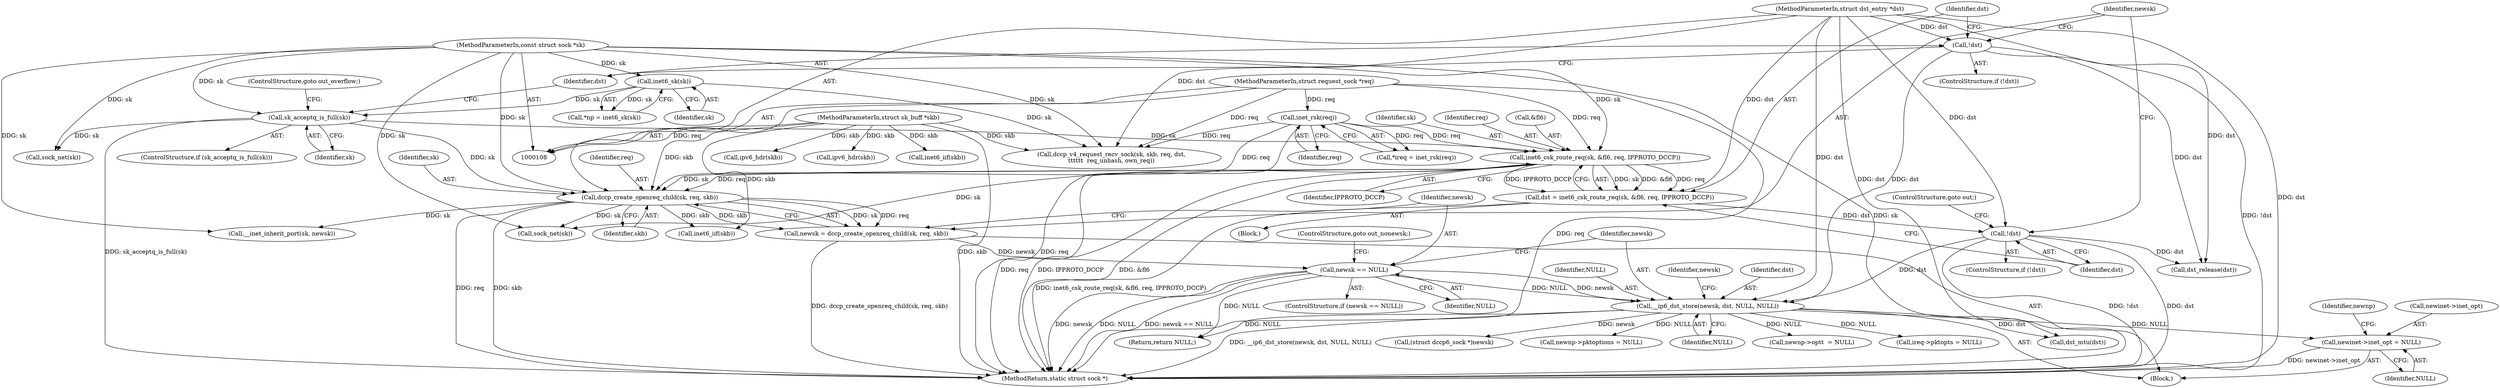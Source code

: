 digraph "0_linux_45f6fad84cc305103b28d73482b344d7f5b76f39_0@pointer" {
"1000336" [label="(Call,newinet->inet_opt = NULL)"];
"1000263" [label="(Call,__ip6_dst_store(newsk, dst, NULL, NULL))"];
"1000259" [label="(Call,newsk == NULL)"];
"1000252" [label="(Call,newsk = dccp_create_openreq_child(sk, req, skb))"];
"1000254" [label="(Call,dccp_create_openreq_child(sk, req, skb))"];
"1000232" [label="(Call,sk_acceptq_is_full(sk))"];
"1000125" [label="(Call,inet6_sk(sk))"];
"1000109" [label="(MethodParameterIn,const struct sock *sk)"];
"1000242" [label="(Call,inet6_csk_route_req(sk, &fl6, req, IPPROTO_DCCP))"];
"1000119" [label="(Call,inet_rsk(req))"];
"1000111" [label="(MethodParameterIn,struct request_sock *req)"];
"1000110" [label="(MethodParameterIn,struct sk_buff *skb)"];
"1000236" [label="(Call,!dst)"];
"1000112" [label="(MethodParameterIn,struct dst_entry *dst)"];
"1000249" [label="(Call,!dst)"];
"1000240" [label="(Call,dst = inet6_csk_route_req(sk, &fl6, req, IPPROTO_DCCP))"];
"1000255" [label="(Identifier,sk)"];
"1000258" [label="(ControlStructure,if (newsk == NULL))"];
"1000267" [label="(Identifier,NULL)"];
"1000336" [label="(Call,newinet->inet_opt = NULL)"];
"1000241" [label="(Identifier,dst)"];
"1000254" [label="(Call,dccp_create_openreq_child(sk, req, skb))"];
"1000265" [label="(Identifier,dst)"];
"1000491" [label="(Call,sock_net(sk))"];
"1000366" [label="(Call,inet6_iif(skb))"];
"1000499" [label="(Call,sock_net(sk))"];
"1000220" [label="(Call,ipv6_hdr(skb))"];
"1000141" [label="(Call,dccp_v4_request_recv_sock(sk, skb, req, dst,\n\t\t\t\t\t\t  req_unhash, own_req))"];
"1000252" [label="(Call,newsk = dccp_create_openreq_child(sk, req, skb))"];
"1000123" [label="(Call,*np = inet6_sk(sk))"];
"1000435" [label="(Call,__inet_inherit_port(sk, newsk))"];
"1000264" [label="(Identifier,newsk)"];
"1000125" [label="(Call,inet6_sk(sk))"];
"1000253" [label="(Identifier,newsk)"];
"1000115" [label="(Block,)"];
"1000247" [label="(Identifier,IPPROTO_DCCP)"];
"1000119" [label="(Call,inet_rsk(req))"];
"1000257" [label="(Identifier,skb)"];
"1000337" [label="(Call,newinet->inet_opt)"];
"1000357" [label="(Call,newnp->opt\t  = NULL)"];
"1000261" [label="(Identifier,NULL)"];
"1000110" [label="(MethodParameterIn,struct sk_buff *skb)"];
"1000256" [label="(Identifier,req)"];
"1000120" [label="(Identifier,req)"];
"1000417" [label="(Call,dst_mtu(dst))"];
"1000266" [label="(Identifier,NULL)"];
"1000344" [label="(Identifier,newnp)"];
"1000234" [label="(ControlStructure,goto out_overflow;)"];
"1000240" [label="(Call,dst = inet6_csk_route_req(sk, &fl6, req, IPPROTO_DCCP))"];
"1000250" [label="(Identifier,dst)"];
"1000126" [label="(Identifier,sk)"];
"1000248" [label="(ControlStructure,if (!dst))"];
"1000259" [label="(Call,newsk == NULL)"];
"1000236" [label="(Call,!dst)"];
"1000117" [label="(Call,*ireq = inet_rsk(req))"];
"1000244" [label="(Call,&fl6)"];
"1000249" [label="(Call,!dst)"];
"1000213" [label="(Call,inet6_iif(skb))"];
"1000233" [label="(Identifier,sk)"];
"1000112" [label="(MethodParameterIn,struct dst_entry *dst)"];
"1000111" [label="(MethodParameterIn,struct request_sock *req)"];
"1000235" [label="(ControlStructure,if (!dst))"];
"1000231" [label="(ControlStructure,if (sk_acceptq_is_full(sk)))"];
"1000473" [label="(Call,ireq->pktopts = NULL)"];
"1000284" [label="(Call,(struct dccp6_sock *)newsk)"];
"1000352" [label="(Call,newnp->pktoptions = NULL)"];
"1000260" [label="(Identifier,newsk)"];
"1000242" [label="(Call,inet6_csk_route_req(sk, &fl6, req, IPPROTO_DCCP))"];
"1000237" [label="(Identifier,dst)"];
"1000373" [label="(Call,ipv6_hdr(skb))"];
"1000502" [label="(Return,return NULL;)"];
"1000251" [label="(ControlStructure,goto out;)"];
"1000238" [label="(Block,)"];
"1000109" [label="(MethodParameterIn,const struct sock *sk)"];
"1000243" [label="(Identifier,sk)"];
"1000340" [label="(Identifier,NULL)"];
"1000504" [label="(MethodReturn,static struct sock *)"];
"1000232" [label="(Call,sk_acceptq_is_full(sk))"];
"1000495" [label="(Call,dst_release(dst))"];
"1000246" [label="(Identifier,req)"];
"1000262" [label="(ControlStructure,goto out_nonewsk;)"];
"1000270" [label="(Identifier,newsk)"];
"1000263" [label="(Call,__ip6_dst_store(newsk, dst, NULL, NULL))"];
"1000336" -> "1000115"  [label="AST: "];
"1000336" -> "1000340"  [label="CFG: "];
"1000337" -> "1000336"  [label="AST: "];
"1000340" -> "1000336"  [label="AST: "];
"1000344" -> "1000336"  [label="CFG: "];
"1000336" -> "1000504"  [label="DDG: newinet->inet_opt"];
"1000263" -> "1000336"  [label="DDG: NULL"];
"1000263" -> "1000115"  [label="AST: "];
"1000263" -> "1000267"  [label="CFG: "];
"1000264" -> "1000263"  [label="AST: "];
"1000265" -> "1000263"  [label="AST: "];
"1000266" -> "1000263"  [label="AST: "];
"1000267" -> "1000263"  [label="AST: "];
"1000270" -> "1000263"  [label="CFG: "];
"1000263" -> "1000504"  [label="DDG: __ip6_dst_store(newsk, dst, NULL, NULL)"];
"1000259" -> "1000263"  [label="DDG: newsk"];
"1000259" -> "1000263"  [label="DDG: NULL"];
"1000236" -> "1000263"  [label="DDG: dst"];
"1000249" -> "1000263"  [label="DDG: dst"];
"1000112" -> "1000263"  [label="DDG: dst"];
"1000263" -> "1000284"  [label="DDG: newsk"];
"1000263" -> "1000352"  [label="DDG: NULL"];
"1000263" -> "1000357"  [label="DDG: NULL"];
"1000263" -> "1000417"  [label="DDG: dst"];
"1000263" -> "1000473"  [label="DDG: NULL"];
"1000263" -> "1000502"  [label="DDG: NULL"];
"1000259" -> "1000258"  [label="AST: "];
"1000259" -> "1000261"  [label="CFG: "];
"1000260" -> "1000259"  [label="AST: "];
"1000261" -> "1000259"  [label="AST: "];
"1000262" -> "1000259"  [label="CFG: "];
"1000264" -> "1000259"  [label="CFG: "];
"1000259" -> "1000504"  [label="DDG: newsk == NULL"];
"1000259" -> "1000504"  [label="DDG: newsk"];
"1000259" -> "1000504"  [label="DDG: NULL"];
"1000252" -> "1000259"  [label="DDG: newsk"];
"1000259" -> "1000502"  [label="DDG: NULL"];
"1000252" -> "1000115"  [label="AST: "];
"1000252" -> "1000254"  [label="CFG: "];
"1000253" -> "1000252"  [label="AST: "];
"1000254" -> "1000252"  [label="AST: "];
"1000260" -> "1000252"  [label="CFG: "];
"1000252" -> "1000504"  [label="DDG: dccp_create_openreq_child(sk, req, skb)"];
"1000254" -> "1000252"  [label="DDG: sk"];
"1000254" -> "1000252"  [label="DDG: req"];
"1000254" -> "1000252"  [label="DDG: skb"];
"1000254" -> "1000257"  [label="CFG: "];
"1000255" -> "1000254"  [label="AST: "];
"1000256" -> "1000254"  [label="AST: "];
"1000257" -> "1000254"  [label="AST: "];
"1000254" -> "1000504"  [label="DDG: skb"];
"1000254" -> "1000504"  [label="DDG: req"];
"1000232" -> "1000254"  [label="DDG: sk"];
"1000242" -> "1000254"  [label="DDG: sk"];
"1000242" -> "1000254"  [label="DDG: req"];
"1000109" -> "1000254"  [label="DDG: sk"];
"1000119" -> "1000254"  [label="DDG: req"];
"1000111" -> "1000254"  [label="DDG: req"];
"1000110" -> "1000254"  [label="DDG: skb"];
"1000254" -> "1000366"  [label="DDG: skb"];
"1000254" -> "1000435"  [label="DDG: sk"];
"1000254" -> "1000499"  [label="DDG: sk"];
"1000232" -> "1000231"  [label="AST: "];
"1000232" -> "1000233"  [label="CFG: "];
"1000233" -> "1000232"  [label="AST: "];
"1000234" -> "1000232"  [label="CFG: "];
"1000237" -> "1000232"  [label="CFG: "];
"1000232" -> "1000504"  [label="DDG: sk_acceptq_is_full(sk)"];
"1000125" -> "1000232"  [label="DDG: sk"];
"1000109" -> "1000232"  [label="DDG: sk"];
"1000232" -> "1000242"  [label="DDG: sk"];
"1000232" -> "1000491"  [label="DDG: sk"];
"1000125" -> "1000123"  [label="AST: "];
"1000125" -> "1000126"  [label="CFG: "];
"1000126" -> "1000125"  [label="AST: "];
"1000123" -> "1000125"  [label="CFG: "];
"1000125" -> "1000123"  [label="DDG: sk"];
"1000109" -> "1000125"  [label="DDG: sk"];
"1000125" -> "1000141"  [label="DDG: sk"];
"1000109" -> "1000108"  [label="AST: "];
"1000109" -> "1000504"  [label="DDG: sk"];
"1000109" -> "1000141"  [label="DDG: sk"];
"1000109" -> "1000242"  [label="DDG: sk"];
"1000109" -> "1000435"  [label="DDG: sk"];
"1000109" -> "1000491"  [label="DDG: sk"];
"1000109" -> "1000499"  [label="DDG: sk"];
"1000242" -> "1000240"  [label="AST: "];
"1000242" -> "1000247"  [label="CFG: "];
"1000243" -> "1000242"  [label="AST: "];
"1000244" -> "1000242"  [label="AST: "];
"1000246" -> "1000242"  [label="AST: "];
"1000247" -> "1000242"  [label="AST: "];
"1000240" -> "1000242"  [label="CFG: "];
"1000242" -> "1000504"  [label="DDG: &fl6"];
"1000242" -> "1000504"  [label="DDG: req"];
"1000242" -> "1000504"  [label="DDG: IPPROTO_DCCP"];
"1000242" -> "1000240"  [label="DDG: sk"];
"1000242" -> "1000240"  [label="DDG: &fl6"];
"1000242" -> "1000240"  [label="DDG: req"];
"1000242" -> "1000240"  [label="DDG: IPPROTO_DCCP"];
"1000119" -> "1000242"  [label="DDG: req"];
"1000111" -> "1000242"  [label="DDG: req"];
"1000242" -> "1000499"  [label="DDG: sk"];
"1000119" -> "1000117"  [label="AST: "];
"1000119" -> "1000120"  [label="CFG: "];
"1000120" -> "1000119"  [label="AST: "];
"1000117" -> "1000119"  [label="CFG: "];
"1000119" -> "1000504"  [label="DDG: req"];
"1000119" -> "1000117"  [label="DDG: req"];
"1000111" -> "1000119"  [label="DDG: req"];
"1000119" -> "1000141"  [label="DDG: req"];
"1000111" -> "1000108"  [label="AST: "];
"1000111" -> "1000504"  [label="DDG: req"];
"1000111" -> "1000141"  [label="DDG: req"];
"1000110" -> "1000108"  [label="AST: "];
"1000110" -> "1000504"  [label="DDG: skb"];
"1000110" -> "1000141"  [label="DDG: skb"];
"1000110" -> "1000213"  [label="DDG: skb"];
"1000110" -> "1000220"  [label="DDG: skb"];
"1000110" -> "1000366"  [label="DDG: skb"];
"1000110" -> "1000373"  [label="DDG: skb"];
"1000236" -> "1000235"  [label="AST: "];
"1000236" -> "1000237"  [label="CFG: "];
"1000237" -> "1000236"  [label="AST: "];
"1000241" -> "1000236"  [label="CFG: "];
"1000253" -> "1000236"  [label="CFG: "];
"1000236" -> "1000504"  [label="DDG: !dst"];
"1000112" -> "1000236"  [label="DDG: dst"];
"1000236" -> "1000495"  [label="DDG: dst"];
"1000112" -> "1000108"  [label="AST: "];
"1000112" -> "1000504"  [label="DDG: dst"];
"1000112" -> "1000141"  [label="DDG: dst"];
"1000112" -> "1000240"  [label="DDG: dst"];
"1000112" -> "1000249"  [label="DDG: dst"];
"1000112" -> "1000417"  [label="DDG: dst"];
"1000112" -> "1000495"  [label="DDG: dst"];
"1000249" -> "1000248"  [label="AST: "];
"1000249" -> "1000250"  [label="CFG: "];
"1000250" -> "1000249"  [label="AST: "];
"1000251" -> "1000249"  [label="CFG: "];
"1000253" -> "1000249"  [label="CFG: "];
"1000249" -> "1000504"  [label="DDG: dst"];
"1000249" -> "1000504"  [label="DDG: !dst"];
"1000240" -> "1000249"  [label="DDG: dst"];
"1000249" -> "1000495"  [label="DDG: dst"];
"1000240" -> "1000238"  [label="AST: "];
"1000241" -> "1000240"  [label="AST: "];
"1000250" -> "1000240"  [label="CFG: "];
"1000240" -> "1000504"  [label="DDG: inet6_csk_route_req(sk, &fl6, req, IPPROTO_DCCP)"];
}
